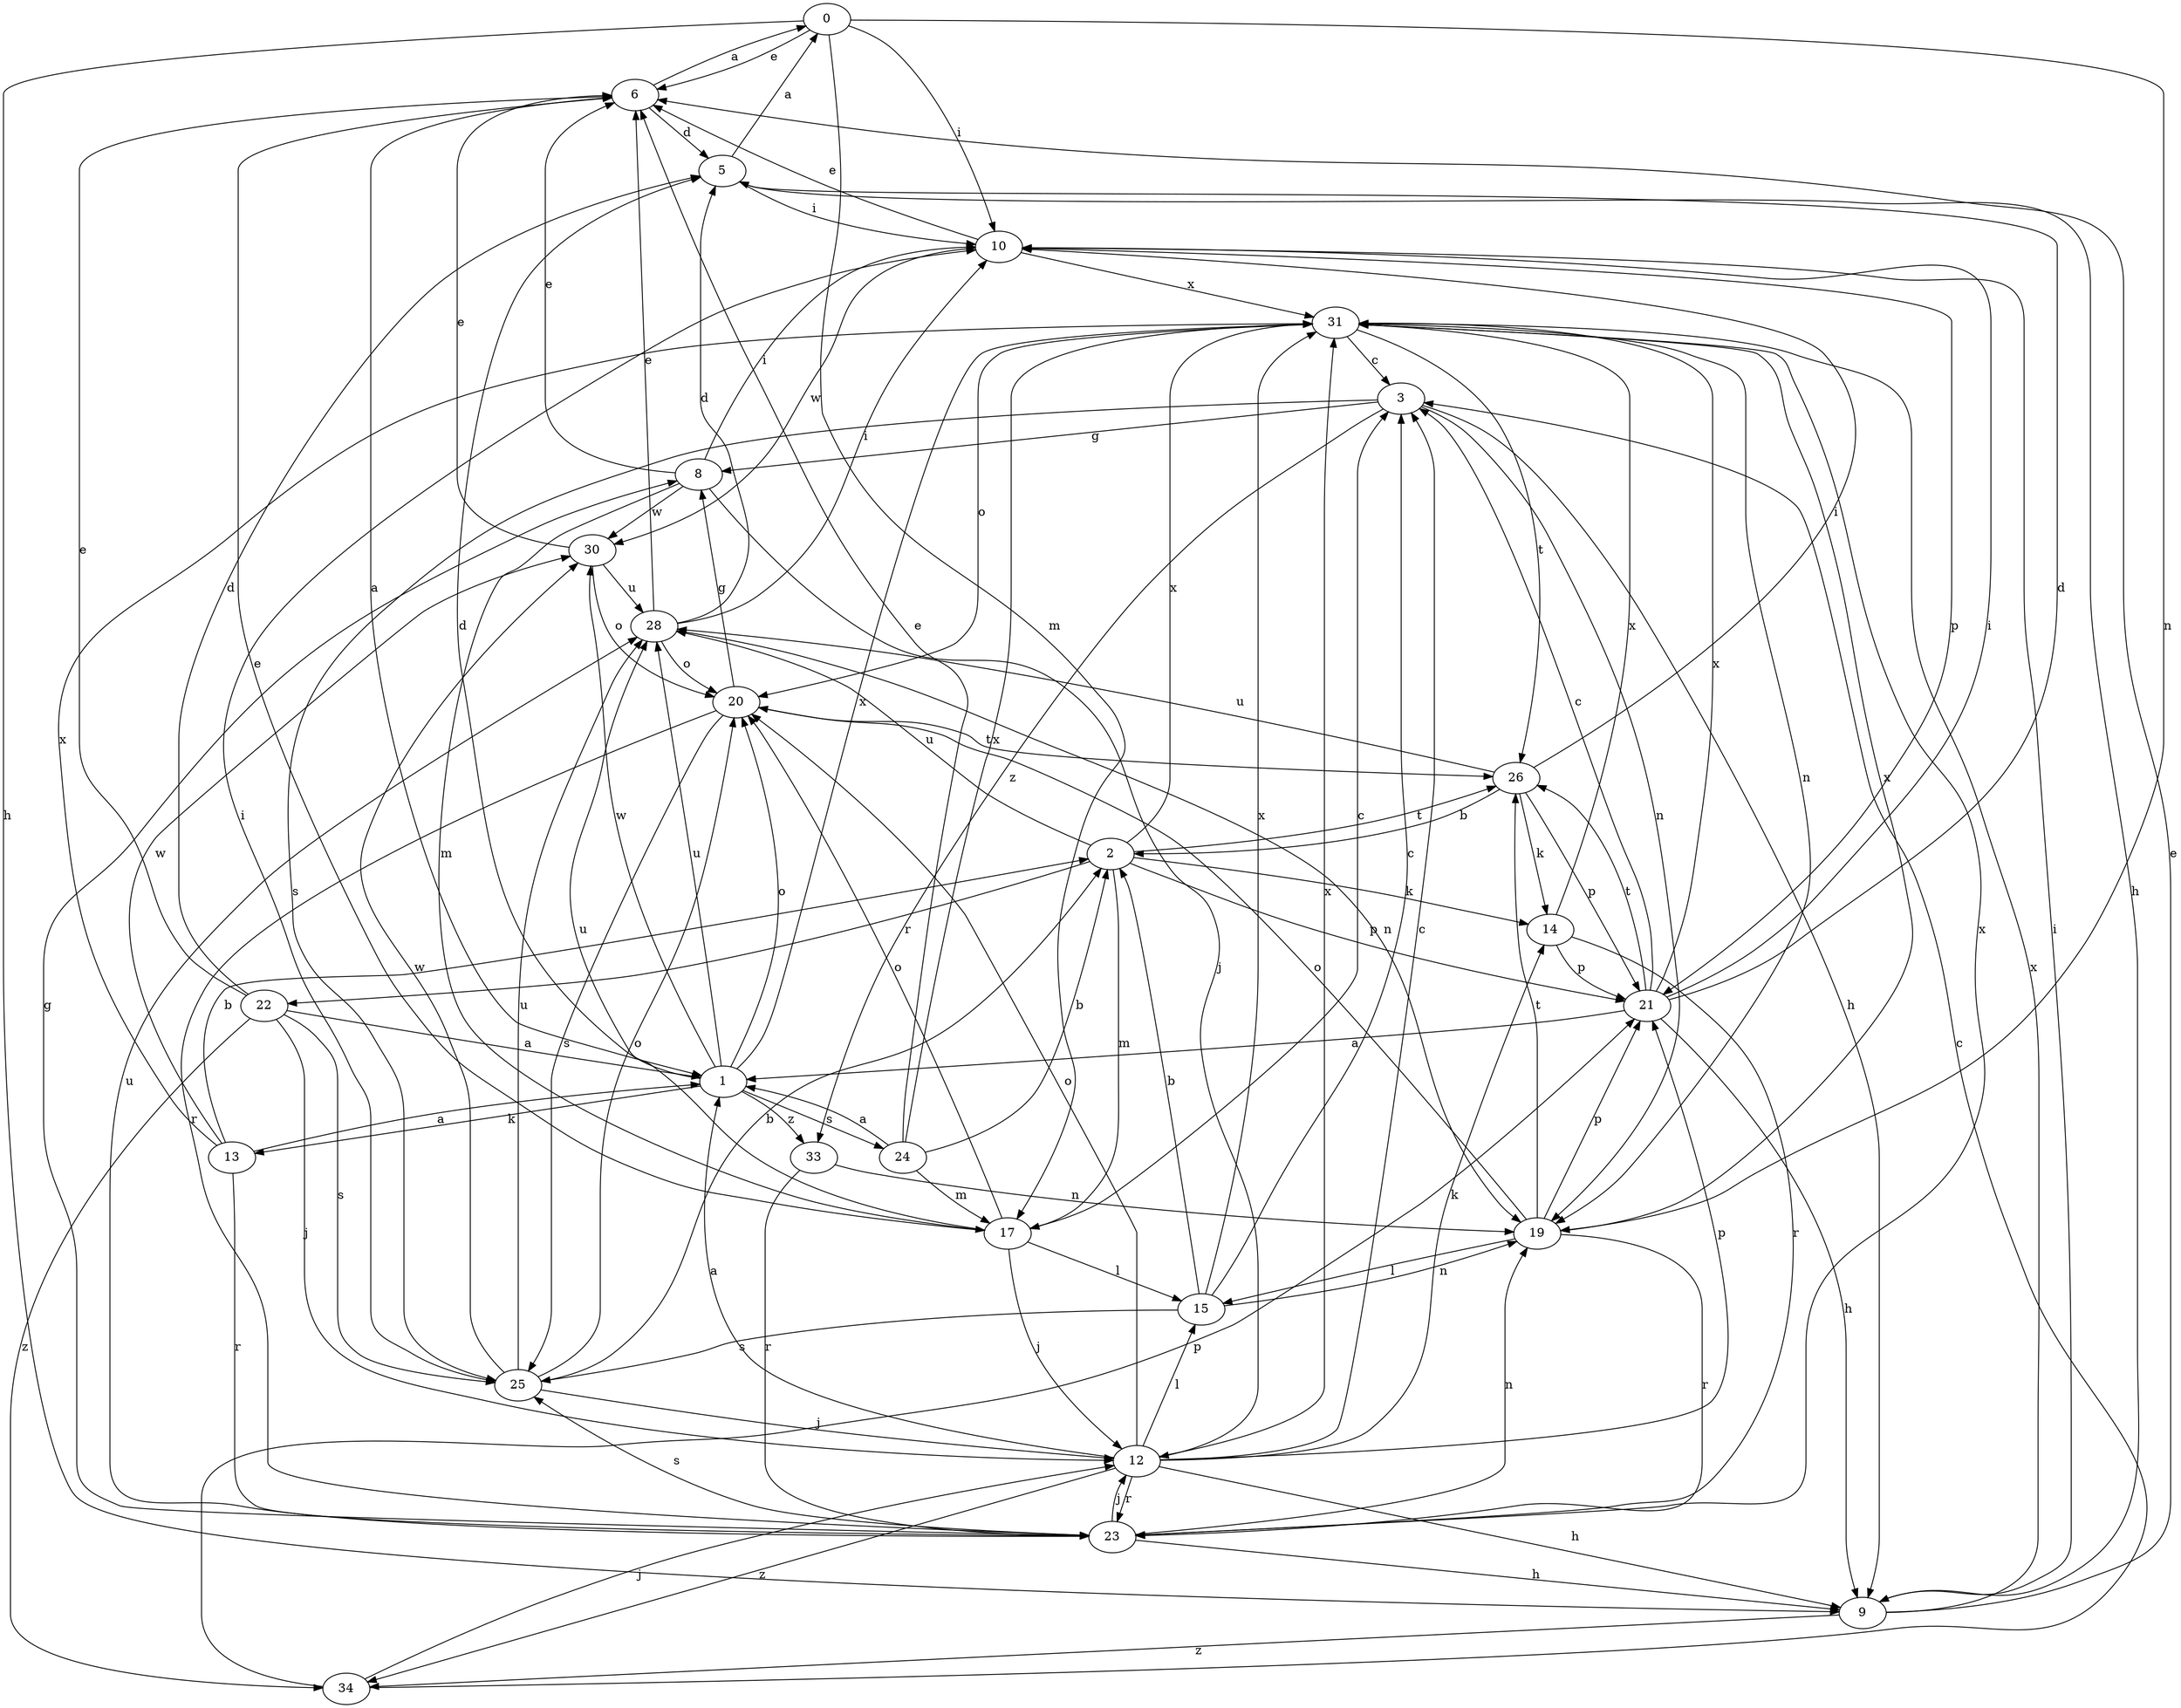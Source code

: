 strict digraph  {
0;
1;
2;
3;
5;
6;
8;
9;
10;
12;
13;
14;
15;
17;
19;
20;
21;
22;
23;
24;
25;
26;
28;
30;
31;
33;
34;
0 -> 6  [label=e];
0 -> 9  [label=h];
0 -> 10  [label=i];
0 -> 17  [label=m];
0 -> 19  [label=n];
1 -> 5  [label=d];
1 -> 13  [label=k];
1 -> 20  [label=o];
1 -> 24  [label=s];
1 -> 28  [label=u];
1 -> 30  [label=w];
1 -> 31  [label=x];
1 -> 33  [label=z];
2 -> 14  [label=k];
2 -> 17  [label=m];
2 -> 21  [label=p];
2 -> 22  [label=r];
2 -> 26  [label=t];
2 -> 28  [label=u];
2 -> 31  [label=x];
3 -> 8  [label=g];
3 -> 9  [label=h];
3 -> 19  [label=n];
3 -> 25  [label=s];
3 -> 33  [label=z];
5 -> 0  [label=a];
5 -> 9  [label=h];
5 -> 10  [label=i];
6 -> 0  [label=a];
6 -> 1  [label=a];
6 -> 5  [label=d];
8 -> 6  [label=e];
8 -> 10  [label=i];
8 -> 12  [label=j];
8 -> 17  [label=m];
8 -> 30  [label=w];
9 -> 6  [label=e];
9 -> 10  [label=i];
9 -> 31  [label=x];
9 -> 34  [label=z];
10 -> 6  [label=e];
10 -> 21  [label=p];
10 -> 30  [label=w];
10 -> 31  [label=x];
12 -> 1  [label=a];
12 -> 3  [label=c];
12 -> 9  [label=h];
12 -> 14  [label=k];
12 -> 15  [label=l];
12 -> 20  [label=o];
12 -> 21  [label=p];
12 -> 23  [label=r];
12 -> 31  [label=x];
12 -> 34  [label=z];
13 -> 1  [label=a];
13 -> 2  [label=b];
13 -> 23  [label=r];
13 -> 30  [label=w];
13 -> 31  [label=x];
14 -> 21  [label=p];
14 -> 23  [label=r];
14 -> 31  [label=x];
15 -> 2  [label=b];
15 -> 3  [label=c];
15 -> 19  [label=n];
15 -> 25  [label=s];
15 -> 31  [label=x];
17 -> 3  [label=c];
17 -> 6  [label=e];
17 -> 12  [label=j];
17 -> 15  [label=l];
17 -> 20  [label=o];
17 -> 28  [label=u];
19 -> 15  [label=l];
19 -> 20  [label=o];
19 -> 21  [label=p];
19 -> 23  [label=r];
19 -> 26  [label=t];
19 -> 31  [label=x];
20 -> 8  [label=g];
20 -> 23  [label=r];
20 -> 25  [label=s];
20 -> 26  [label=t];
21 -> 1  [label=a];
21 -> 3  [label=c];
21 -> 5  [label=d];
21 -> 9  [label=h];
21 -> 10  [label=i];
21 -> 26  [label=t];
21 -> 31  [label=x];
22 -> 1  [label=a];
22 -> 5  [label=d];
22 -> 6  [label=e];
22 -> 12  [label=j];
22 -> 25  [label=s];
22 -> 34  [label=z];
23 -> 8  [label=g];
23 -> 9  [label=h];
23 -> 12  [label=j];
23 -> 19  [label=n];
23 -> 25  [label=s];
23 -> 28  [label=u];
23 -> 31  [label=x];
24 -> 1  [label=a];
24 -> 2  [label=b];
24 -> 6  [label=e];
24 -> 17  [label=m];
24 -> 31  [label=x];
25 -> 2  [label=b];
25 -> 10  [label=i];
25 -> 12  [label=j];
25 -> 20  [label=o];
25 -> 28  [label=u];
25 -> 30  [label=w];
26 -> 2  [label=b];
26 -> 10  [label=i];
26 -> 14  [label=k];
26 -> 21  [label=p];
26 -> 28  [label=u];
28 -> 5  [label=d];
28 -> 6  [label=e];
28 -> 10  [label=i];
28 -> 19  [label=n];
28 -> 20  [label=o];
30 -> 6  [label=e];
30 -> 20  [label=o];
30 -> 28  [label=u];
31 -> 3  [label=c];
31 -> 19  [label=n];
31 -> 20  [label=o];
31 -> 26  [label=t];
33 -> 19  [label=n];
33 -> 23  [label=r];
34 -> 3  [label=c];
34 -> 12  [label=j];
34 -> 21  [label=p];
}
